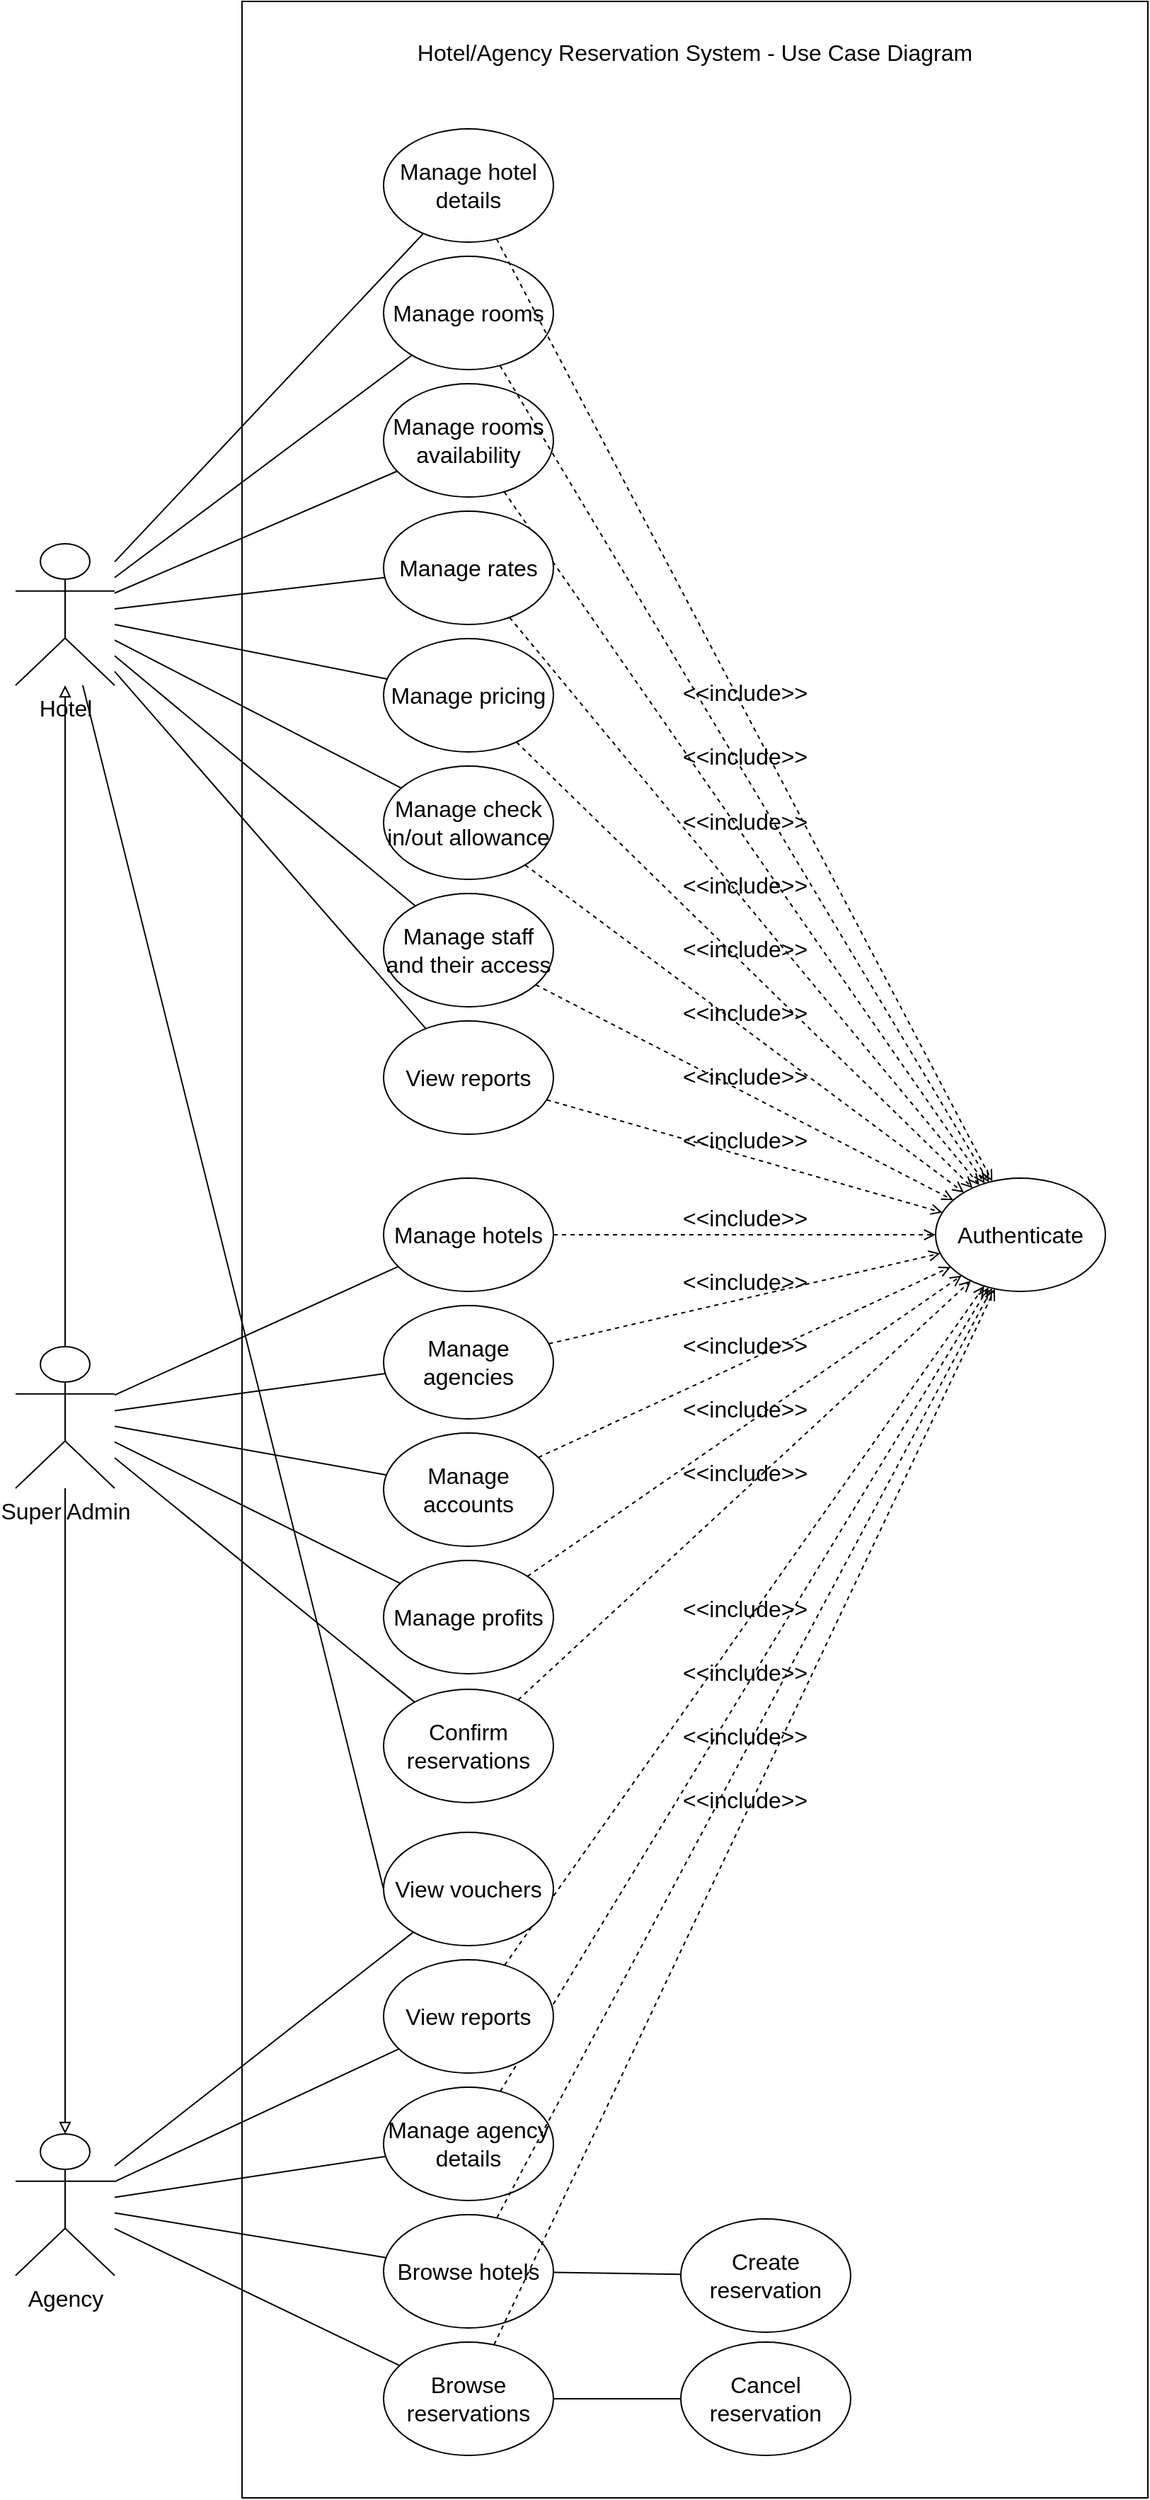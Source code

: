 <mxfile version="26.2.14" pages="4">
  <diagram name="all" id="pJQkfAfpMvx2vDXl0aS4">
    <mxGraphModel dx="3303" dy="878" grid="1" gridSize="10" guides="1" tooltips="1" connect="1" arrows="1" fold="1" page="1" pageScale="1" pageWidth="850" pageHeight="1100" math="0" shadow="0">
      <root>
        <mxCell id="0" />
        <mxCell id="1" parent="0" />
        <mxCell id="0csRwr3EpI1_SjQ0noXX-63" value="" style="rounded=0;whiteSpace=wrap;html=1;fontSize=16;" parent="1" vertex="1">
          <mxGeometry x="-690" y="7" width="640" height="1763" as="geometry" />
        </mxCell>
        <mxCell id="woPbn98t3P-iTWukvZgP-10" value="Manage hotel details" style="ellipse;whiteSpace=wrap;html=1;fontSize=16;" parent="1" vertex="1">
          <mxGeometry x="-590" y="97" width="120" height="80" as="geometry" />
        </mxCell>
        <mxCell id="woPbn98t3P-iTWukvZgP-11" value="&lt;div&gt;Manage rooms&lt;/div&gt;" style="ellipse;whiteSpace=wrap;html=1;fontSize=16;" parent="1" vertex="1">
          <mxGeometry x="-590" y="187" width="120" height="80" as="geometry" />
        </mxCell>
        <mxCell id="woPbn98t3P-iTWukvZgP-12" value="Manage rooms availability" style="ellipse;whiteSpace=wrap;html=1;fontSize=16;" parent="1" vertex="1">
          <mxGeometry x="-590" y="277" width="120" height="80" as="geometry" />
        </mxCell>
        <mxCell id="woPbn98t3P-iTWukvZgP-13" value="Manage pricing" style="ellipse;whiteSpace=wrap;html=1;fontSize=16;" parent="1" vertex="1">
          <mxGeometry x="-590" y="457" width="120" height="80" as="geometry" />
        </mxCell>
        <mxCell id="woPbn98t3P-iTWukvZgP-15" value="Manage check in/out allowance" style="ellipse;whiteSpace=wrap;html=1;fontSize=16;" parent="1" vertex="1">
          <mxGeometry x="-590" y="547" width="120" height="80" as="geometry" />
        </mxCell>
        <mxCell id="woPbn98t3P-iTWukvZgP-17" value="Authenticate" style="ellipse;whiteSpace=wrap;html=1;fontSize=16;" parent="1" vertex="1">
          <mxGeometry x="-200" y="838" width="120" height="80" as="geometry" />
        </mxCell>
        <mxCell id="woPbn98t3P-iTWukvZgP-18" value="&amp;lt;&amp;lt;include&amp;gt;&amp;gt;" style="html=1;verticalAlign=bottom;labelBackgroundColor=none;endArrow=open;endFill=0;dashed=1;rounded=0;fontSize=16;" parent="1" source="woPbn98t3P-iTWukvZgP-10" target="woPbn98t3P-iTWukvZgP-17" edge="1">
          <mxGeometry width="160" relative="1" as="geometry">
            <mxPoint x="-410" y="400" as="sourcePoint" />
            <mxPoint x="-250" y="400" as="targetPoint" />
          </mxGeometry>
        </mxCell>
        <mxCell id="woPbn98t3P-iTWukvZgP-19" value="&amp;lt;&amp;lt;include&amp;gt;&amp;gt;" style="html=1;verticalAlign=bottom;labelBackgroundColor=none;endArrow=open;endFill=0;dashed=1;rounded=0;fontSize=16;" parent="1" source="0csRwr3EpI1_SjQ0noXX-32" target="woPbn98t3P-iTWukvZgP-17" edge="1">
          <mxGeometry width="160" relative="1" as="geometry">
            <mxPoint x="-420" y="480" as="sourcePoint" />
            <mxPoint x="-255" y="480" as="targetPoint" />
          </mxGeometry>
        </mxCell>
        <mxCell id="woPbn98t3P-iTWukvZgP-20" value="&amp;lt;&amp;lt;include&amp;gt;&amp;gt;" style="html=1;verticalAlign=bottom;labelBackgroundColor=none;endArrow=open;endFill=0;dashed=1;rounded=0;fontSize=16;" parent="1" source="woPbn98t3P-iTWukvZgP-12" target="woPbn98t3P-iTWukvZgP-17" edge="1">
          <mxGeometry width="160" relative="1" as="geometry">
            <mxPoint x="-410" y="490" as="sourcePoint" />
            <mxPoint x="-297" y="492" as="targetPoint" />
          </mxGeometry>
        </mxCell>
        <mxCell id="woPbn98t3P-iTWukvZgP-21" value="&amp;lt;&amp;lt;include&amp;gt;&amp;gt;" style="html=1;verticalAlign=bottom;labelBackgroundColor=none;endArrow=open;endFill=0;dashed=1;rounded=0;fontSize=16;" parent="1" source="woPbn98t3P-iTWukvZgP-13" target="woPbn98t3P-iTWukvZgP-17" edge="1">
          <mxGeometry width="160" relative="1" as="geometry">
            <mxPoint x="-410" y="580" as="sourcePoint" />
            <mxPoint x="-315" y="520" as="targetPoint" />
          </mxGeometry>
        </mxCell>
        <mxCell id="woPbn98t3P-iTWukvZgP-22" value="&amp;lt;&amp;lt;include&amp;gt;&amp;gt;" style="html=1;verticalAlign=bottom;labelBackgroundColor=none;endArrow=open;endFill=0;dashed=1;rounded=0;fontSize=16;" parent="1" source="woPbn98t3P-iTWukvZgP-15" target="woPbn98t3P-iTWukvZgP-17" edge="1">
          <mxGeometry width="160" relative="1" as="geometry">
            <mxPoint x="-410" y="670" as="sourcePoint" />
            <mxPoint x="-72" y="1058" as="targetPoint" />
          </mxGeometry>
        </mxCell>
        <mxCell id="DD-lqxEj_kKFfVJaps85-12" value="&lt;div&gt;Manage staff and their access&lt;/div&gt;" style="ellipse;whiteSpace=wrap;html=1;fontSize=16;" parent="1" vertex="1">
          <mxGeometry x="-590" y="637" width="120" height="80" as="geometry" />
        </mxCell>
        <mxCell id="DD-lqxEj_kKFfVJaps85-13" value="&lt;div&gt;View reports&lt;/div&gt;" style="ellipse;whiteSpace=wrap;html=1;fontSize=16;" parent="1" vertex="1">
          <mxGeometry x="-590" y="727" width="120" height="80" as="geometry" />
        </mxCell>
        <mxCell id="DD-lqxEj_kKFfVJaps85-14" value="&amp;lt;&amp;lt;include&amp;gt;&amp;gt;" style="html=1;verticalAlign=bottom;labelBackgroundColor=none;endArrow=open;endFill=0;dashed=1;rounded=0;fontSize=16;" parent="1" source="DD-lqxEj_kKFfVJaps85-12" target="woPbn98t3P-iTWukvZgP-17" edge="1">
          <mxGeometry width="160" relative="1" as="geometry">
            <mxPoint x="-410" y="760" as="sourcePoint" />
            <mxPoint x="-52" y="1058" as="targetPoint" />
          </mxGeometry>
        </mxCell>
        <mxCell id="DD-lqxEj_kKFfVJaps85-15" value="&amp;lt;&amp;lt;include&amp;gt;&amp;gt;" style="html=1;verticalAlign=bottom;labelBackgroundColor=none;endArrow=open;endFill=0;dashed=1;rounded=0;fontSize=16;" parent="1" source="DD-lqxEj_kKFfVJaps85-13" target="woPbn98t3P-iTWukvZgP-17" edge="1">
          <mxGeometry width="160" relative="1" as="geometry">
            <mxPoint x="-410" y="930" as="sourcePoint" />
            <mxPoint x="-80" y="1160" as="targetPoint" />
          </mxGeometry>
        </mxCell>
        <mxCell id="DD-lqxEj_kKFfVJaps85-24" value="&lt;div&gt;Manage agency details&lt;/div&gt;" style="ellipse;whiteSpace=wrap;html=1;fontSize=16;" parent="1" vertex="1">
          <mxGeometry x="-590" y="1480" width="120" height="80" as="geometry" />
        </mxCell>
        <mxCell id="DD-lqxEj_kKFfVJaps85-25" value="Browse hotels" style="ellipse;whiteSpace=wrap;html=1;fontSize=16;" parent="1" vertex="1">
          <mxGeometry x="-590" y="1570" width="120" height="80" as="geometry" />
        </mxCell>
        <mxCell id="DD-lqxEj_kKFfVJaps85-26" value="Browse reservations" style="ellipse;whiteSpace=wrap;html=1;fontSize=16;" parent="1" vertex="1">
          <mxGeometry x="-590" y="1660" width="120" height="80" as="geometry" />
        </mxCell>
        <mxCell id="DD-lqxEj_kKFfVJaps85-32" value="&amp;lt;&amp;lt;include&amp;gt;&amp;gt;" style="html=1;verticalAlign=bottom;labelBackgroundColor=none;endArrow=open;endFill=0;dashed=1;rounded=0;fontSize=16;" parent="1" source="DD-lqxEj_kKFfVJaps85-24" target="woPbn98t3P-iTWukvZgP-17" edge="1">
          <mxGeometry width="160" relative="1" as="geometry">
            <mxPoint x="-410" y="1060" as="sourcePoint" />
            <mxPoint x="-70" y="1030" as="targetPoint" />
          </mxGeometry>
        </mxCell>
        <mxCell id="DD-lqxEj_kKFfVJaps85-33" value="&amp;lt;&amp;lt;include&amp;gt;&amp;gt;" style="html=1;verticalAlign=bottom;labelBackgroundColor=none;endArrow=open;endFill=0;dashed=1;rounded=0;fontSize=16;" parent="1" source="DD-lqxEj_kKFfVJaps85-25" target="woPbn98t3P-iTWukvZgP-17" edge="1">
          <mxGeometry width="160" relative="1" as="geometry">
            <mxPoint x="-410" y="1220" as="sourcePoint" />
            <mxPoint x="-52" y="1058" as="targetPoint" />
          </mxGeometry>
        </mxCell>
        <mxCell id="DD-lqxEj_kKFfVJaps85-34" value="&amp;lt;&amp;lt;include&amp;gt;&amp;gt;" style="html=1;verticalAlign=bottom;labelBackgroundColor=none;endArrow=open;endFill=0;dashed=1;rounded=0;fontSize=16;" parent="1" source="DD-lqxEj_kKFfVJaps85-26" target="woPbn98t3P-iTWukvZgP-17" edge="1">
          <mxGeometry width="160" relative="1" as="geometry">
            <mxPoint x="-410" y="1310" as="sourcePoint" />
            <mxPoint x="-10" y="1070" as="targetPoint" />
          </mxGeometry>
        </mxCell>
        <mxCell id="DD-lqxEj_kKFfVJaps85-57" value="&lt;div&gt;Manage accounts&lt;/div&gt;" style="ellipse;whiteSpace=wrap;html=1;fontSize=16;" parent="1" vertex="1">
          <mxGeometry x="-590" y="1018" width="120" height="80" as="geometry" />
        </mxCell>
        <mxCell id="DD-lqxEj_kKFfVJaps85-58" value="Confirm reservations" style="ellipse;whiteSpace=wrap;html=1;fontSize=16;" parent="1" vertex="1">
          <mxGeometry x="-590" y="1199" width="120" height="80" as="geometry" />
        </mxCell>
        <mxCell id="DD-lqxEj_kKFfVJaps85-59" value="Manage profits" style="ellipse;whiteSpace=wrap;html=1;fontSize=16;" parent="1" vertex="1">
          <mxGeometry x="-590" y="1108" width="120" height="80" as="geometry" />
        </mxCell>
        <mxCell id="DD-lqxEj_kKFfVJaps85-64" value="&amp;lt;&amp;lt;include&amp;gt;&amp;gt;" style="html=1;verticalAlign=bottom;labelBackgroundColor=none;endArrow=open;endFill=0;dashed=1;rounded=0;fontSize=16;" parent="1" source="DD-lqxEj_kKFfVJaps85-57" target="woPbn98t3P-iTWukvZgP-17" edge="1">
          <mxGeometry width="160" relative="1" as="geometry">
            <mxPoint x="-410" y="1490" as="sourcePoint" />
            <mxPoint x="-10" y="1070" as="targetPoint" />
          </mxGeometry>
        </mxCell>
        <mxCell id="DD-lqxEj_kKFfVJaps85-65" value="&amp;lt;&amp;lt;include&amp;gt;&amp;gt;" style="html=1;verticalAlign=bottom;labelBackgroundColor=none;endArrow=open;endFill=0;dashed=1;rounded=0;fontSize=16;" parent="1" source="DD-lqxEj_kKFfVJaps85-58" target="woPbn98t3P-iTWukvZgP-17" edge="1">
          <mxGeometry width="160" relative="1" as="geometry">
            <mxPoint x="-410" y="1661" as="sourcePoint" />
            <mxPoint x="-52" y="1058" as="targetPoint" />
          </mxGeometry>
        </mxCell>
        <mxCell id="DD-lqxEj_kKFfVJaps85-66" value="&amp;lt;&amp;lt;include&amp;gt;&amp;gt;" style="html=1;verticalAlign=bottom;labelBackgroundColor=none;endArrow=open;endFill=0;dashed=1;rounded=0;fontSize=16;" parent="1" source="DD-lqxEj_kKFfVJaps85-59" target="woPbn98t3P-iTWukvZgP-17" edge="1">
          <mxGeometry width="160" relative="1" as="geometry">
            <mxPoint x="-410" y="1751" as="sourcePoint" />
            <mxPoint x="-10" y="1070" as="targetPoint" />
          </mxGeometry>
        </mxCell>
        <mxCell id="0csRwr3EpI1_SjQ0noXX-1" value="&lt;div&gt;Hotel&lt;/div&gt;" style="shape=umlActor;verticalLabelPosition=bottom;verticalAlign=top;html=1;outlineConnect=0;fontSize=16;" parent="1" vertex="1">
          <mxGeometry x="-850" y="390" width="70" height="100" as="geometry" />
        </mxCell>
        <mxCell id="0csRwr3EpI1_SjQ0noXX-8" value="" style="endArrow=none;html=1;rounded=0;fontSize=16;" parent="1" source="0csRwr3EpI1_SjQ0noXX-1" target="woPbn98t3P-iTWukvZgP-10" edge="1">
          <mxGeometry width="50" height="50" relative="1" as="geometry">
            <mxPoint x="-750" y="530" as="sourcePoint" />
            <mxPoint x="-700" y="480" as="targetPoint" />
          </mxGeometry>
        </mxCell>
        <mxCell id="0csRwr3EpI1_SjQ0noXX-9" value="" style="endArrow=none;html=1;rounded=0;fontSize=16;" parent="1" source="0csRwr3EpI1_SjQ0noXX-1" target="woPbn98t3P-iTWukvZgP-11" edge="1">
          <mxGeometry width="50" height="50" relative="1" as="geometry">
            <mxPoint x="-770" y="493" as="sourcePoint" />
            <mxPoint x="-530" y="240" as="targetPoint" />
          </mxGeometry>
        </mxCell>
        <mxCell id="0csRwr3EpI1_SjQ0noXX-10" value="" style="endArrow=none;html=1;rounded=0;fontSize=16;" parent="1" source="0csRwr3EpI1_SjQ0noXX-1" target="woPbn98t3P-iTWukvZgP-12" edge="1">
          <mxGeometry width="50" height="50" relative="1" as="geometry">
            <mxPoint x="-770" y="493" as="sourcePoint" />
            <mxPoint x="-530" y="330" as="targetPoint" />
          </mxGeometry>
        </mxCell>
        <mxCell id="0csRwr3EpI1_SjQ0noXX-11" value="" style="endArrow=none;html=1;rounded=0;fontSize=16;" parent="1" source="0csRwr3EpI1_SjQ0noXX-1" target="woPbn98t3P-iTWukvZgP-13" edge="1">
          <mxGeometry width="50" height="50" relative="1" as="geometry">
            <mxPoint x="-770" y="493" as="sourcePoint" />
            <mxPoint x="-530" y="420" as="targetPoint" />
          </mxGeometry>
        </mxCell>
        <mxCell id="0csRwr3EpI1_SjQ0noXX-12" value="" style="endArrow=none;html=1;rounded=0;fontSize=16;" parent="1" source="0csRwr3EpI1_SjQ0noXX-1" target="woPbn98t3P-iTWukvZgP-15" edge="1">
          <mxGeometry width="50" height="50" relative="1" as="geometry">
            <mxPoint x="-770" y="493" as="sourcePoint" />
            <mxPoint x="-530" y="510" as="targetPoint" />
          </mxGeometry>
        </mxCell>
        <mxCell id="0csRwr3EpI1_SjQ0noXX-14" value="" style="endArrow=none;html=1;rounded=0;fontSize=16;" parent="1" source="0csRwr3EpI1_SjQ0noXX-1" target="DD-lqxEj_kKFfVJaps85-12" edge="1">
          <mxGeometry width="50" height="50" relative="1" as="geometry">
            <mxPoint x="-770" y="493" as="sourcePoint" />
            <mxPoint x="-530" y="600" as="targetPoint" />
          </mxGeometry>
        </mxCell>
        <mxCell id="0csRwr3EpI1_SjQ0noXX-15" value="" style="endArrow=none;html=1;rounded=0;fontSize=16;" parent="1" source="0csRwr3EpI1_SjQ0noXX-1" target="DD-lqxEj_kKFfVJaps85-13" edge="1">
          <mxGeometry width="50" height="50" relative="1" as="geometry">
            <mxPoint x="-770" y="493" as="sourcePoint" />
            <mxPoint x="-530" y="690" as="targetPoint" />
          </mxGeometry>
        </mxCell>
        <mxCell id="0csRwr3EpI1_SjQ0noXX-61" style="edgeStyle=orthogonalEdgeStyle;rounded=0;orthogonalLoop=1;jettySize=auto;html=1;endArrow=block;endFill=0;fontSize=16;" parent="1" source="0csRwr3EpI1_SjQ0noXX-16" target="0csRwr3EpI1_SjQ0noXX-1" edge="1">
          <mxGeometry relative="1" as="geometry" />
        </mxCell>
        <mxCell id="0csRwr3EpI1_SjQ0noXX-62" style="edgeStyle=orthogonalEdgeStyle;rounded=0;orthogonalLoop=1;jettySize=auto;html=1;endArrow=block;endFill=0;fontSize=16;" parent="1" source="0csRwr3EpI1_SjQ0noXX-16" target="0csRwr3EpI1_SjQ0noXX-20" edge="1">
          <mxGeometry relative="1" as="geometry" />
        </mxCell>
        <mxCell id="0csRwr3EpI1_SjQ0noXX-16" value="&lt;div&gt;Super Admin&lt;/div&gt;" style="shape=umlActor;verticalLabelPosition=bottom;verticalAlign=top;html=1;outlineConnect=0;fontSize=16;" parent="1" vertex="1">
          <mxGeometry x="-850" y="957" width="70" height="100" as="geometry" />
        </mxCell>
        <mxCell id="0csRwr3EpI1_SjQ0noXX-17" value="" style="endArrow=none;html=1;rounded=0;fontSize=16;" parent="1" source="0csRwr3EpI1_SjQ0noXX-16" target="DD-lqxEj_kKFfVJaps85-57" edge="1">
          <mxGeometry width="50" height="50" relative="1" as="geometry">
            <mxPoint x="-770" y="530" as="sourcePoint" />
            <mxPoint x="-530" y="817" as="targetPoint" />
          </mxGeometry>
        </mxCell>
        <mxCell id="0csRwr3EpI1_SjQ0noXX-18" value="" style="endArrow=none;html=1;rounded=0;fontSize=16;" parent="1" source="0csRwr3EpI1_SjQ0noXX-16" target="DD-lqxEj_kKFfVJaps85-58" edge="1">
          <mxGeometry width="50" height="50" relative="1" as="geometry">
            <mxPoint x="-770" y="1020" as="sourcePoint" />
            <mxPoint x="-530" y="978" as="targetPoint" />
          </mxGeometry>
        </mxCell>
        <mxCell id="0csRwr3EpI1_SjQ0noXX-19" value="" style="endArrow=none;html=1;rounded=0;fontSize=16;" parent="1" source="0csRwr3EpI1_SjQ0noXX-16" target="DD-lqxEj_kKFfVJaps85-59" edge="1">
          <mxGeometry width="50" height="50" relative="1" as="geometry">
            <mxPoint x="-770" y="1020" as="sourcePoint" />
            <mxPoint x="-530" y="1068" as="targetPoint" />
          </mxGeometry>
        </mxCell>
        <mxCell id="0csRwr3EpI1_SjQ0noXX-20" value="Agency" style="shape=umlActor;verticalLabelPosition=bottom;verticalAlign=top;html=1;outlineConnect=0;fontSize=16;" parent="1" vertex="1">
          <mxGeometry x="-850" y="1513" width="70" height="100" as="geometry" />
        </mxCell>
        <mxCell id="0csRwr3EpI1_SjQ0noXX-23" value="" style="endArrow=none;html=1;rounded=0;fontSize=16;" parent="1" source="0csRwr3EpI1_SjQ0noXX-20" target="DD-lqxEj_kKFfVJaps85-24" edge="1">
          <mxGeometry width="50" height="50" relative="1" as="geometry">
            <mxPoint x="-770" y="1266" as="sourcePoint" />
            <mxPoint x="-530" y="1404" as="targetPoint" />
          </mxGeometry>
        </mxCell>
        <mxCell id="0csRwr3EpI1_SjQ0noXX-24" value="" style="endArrow=none;html=1;rounded=0;fontSize=16;" parent="1" source="0csRwr3EpI1_SjQ0noXX-20" target="DD-lqxEj_kKFfVJaps85-25" edge="1">
          <mxGeometry width="50" height="50" relative="1" as="geometry">
            <mxPoint x="-770" y="1626" as="sourcePoint" />
            <mxPoint x="-530" y="1533" as="targetPoint" />
          </mxGeometry>
        </mxCell>
        <mxCell id="0csRwr3EpI1_SjQ0noXX-25" value="" style="endArrow=none;html=1;rounded=0;fontSize=16;" parent="1" source="0csRwr3EpI1_SjQ0noXX-20" target="DD-lqxEj_kKFfVJaps85-26" edge="1">
          <mxGeometry width="50" height="50" relative="1" as="geometry">
            <mxPoint x="-760" y="1636" as="sourcePoint" />
            <mxPoint x="-530" y="1626" as="targetPoint" />
          </mxGeometry>
        </mxCell>
        <mxCell id="0csRwr3EpI1_SjQ0noXX-28" value="Cancel reservation" style="ellipse;whiteSpace=wrap;html=1;fontSize=16;" parent="1" vertex="1">
          <mxGeometry x="-380" y="1660" width="120" height="80" as="geometry" />
        </mxCell>
        <mxCell id="0csRwr3EpI1_SjQ0noXX-31" value="" style="endArrow=none;html=1;rounded=0;fontSize=16;" parent="1" source="DD-lqxEj_kKFfVJaps85-26" target="0csRwr3EpI1_SjQ0noXX-28" edge="1">
          <mxGeometry width="50" height="50" relative="1" as="geometry">
            <mxPoint x="-540" y="1783" as="sourcePoint" />
            <mxPoint x="-470" y="1753" as="targetPoint" />
          </mxGeometry>
        </mxCell>
        <mxCell id="0csRwr3EpI1_SjQ0noXX-32" value="Manage  rates" style="ellipse;whiteSpace=wrap;html=1;fontSize=16;" parent="1" vertex="1">
          <mxGeometry x="-590" y="367" width="120" height="80" as="geometry" />
        </mxCell>
        <mxCell id="0csRwr3EpI1_SjQ0noXX-33" value="" style="endArrow=none;html=1;rounded=0;fontSize=16;" parent="1" source="0csRwr3EpI1_SjQ0noXX-1" target="0csRwr3EpI1_SjQ0noXX-32" edge="1">
          <mxGeometry width="50" height="50" relative="1" as="geometry">
            <mxPoint x="-320" y="450" as="sourcePoint" />
            <mxPoint x="-270" y="400" as="targetPoint" />
          </mxGeometry>
        </mxCell>
        <mxCell id="0csRwr3EpI1_SjQ0noXX-35" value="Create reservation" style="ellipse;whiteSpace=wrap;html=1;fontSize=16;" parent="1" vertex="1">
          <mxGeometry x="-380" y="1573" width="120" height="80" as="geometry" />
        </mxCell>
        <mxCell id="0csRwr3EpI1_SjQ0noXX-36" value="" style="endArrow=none;html=1;rounded=0;fontSize=16;" parent="1" source="DD-lqxEj_kKFfVJaps85-25" target="0csRwr3EpI1_SjQ0noXX-35" edge="1">
          <mxGeometry width="50" height="50" relative="1" as="geometry">
            <mxPoint x="-770" y="1626" as="sourcePoint" />
            <mxPoint x="-530" y="1624" as="targetPoint" />
          </mxGeometry>
        </mxCell>
        <mxCell id="0csRwr3EpI1_SjQ0noXX-45" value="View reports" style="ellipse;whiteSpace=wrap;html=1;fontSize=16;" parent="1" vertex="1">
          <mxGeometry x="-590" y="1390" width="120" height="80" as="geometry" />
        </mxCell>
        <mxCell id="0csRwr3EpI1_SjQ0noXX-47" value="" style="endArrow=none;html=1;rounded=0;fontSize=16;" parent="1" source="0csRwr3EpI1_SjQ0noXX-20" target="0csRwr3EpI1_SjQ0noXX-45" edge="1">
          <mxGeometry width="50" height="50" relative="1" as="geometry">
            <mxPoint x="-770" y="1206" as="sourcePoint" />
            <mxPoint x="-513" y="1375" as="targetPoint" />
          </mxGeometry>
        </mxCell>
        <mxCell id="0csRwr3EpI1_SjQ0noXX-52" value="&lt;div&gt;Manage hotels&lt;/div&gt;" style="ellipse;whiteSpace=wrap;html=1;fontSize=16;" parent="1" vertex="1">
          <mxGeometry x="-590" y="838" width="120" height="80" as="geometry" />
        </mxCell>
        <mxCell id="0csRwr3EpI1_SjQ0noXX-53" value="&lt;div&gt;Manage agencies&lt;/div&gt;" style="ellipse;whiteSpace=wrap;html=1;fontSize=16;" parent="1" vertex="1">
          <mxGeometry x="-590" y="928" width="120" height="80" as="geometry" />
        </mxCell>
        <mxCell id="0csRwr3EpI1_SjQ0noXX-54" value="" style="endArrow=none;html=1;rounded=0;fontSize=16;" parent="1" source="0csRwr3EpI1_SjQ0noXX-16" target="0csRwr3EpI1_SjQ0noXX-53" edge="1">
          <mxGeometry width="50" height="50" relative="1" as="geometry">
            <mxPoint x="-770" y="1023" as="sourcePoint" />
            <mxPoint x="-528" y="1062" as="targetPoint" />
          </mxGeometry>
        </mxCell>
        <mxCell id="0csRwr3EpI1_SjQ0noXX-55" value="" style="endArrow=none;html=1;rounded=0;fontSize=16;" parent="1" source="0csRwr3EpI1_SjQ0noXX-16" target="0csRwr3EpI1_SjQ0noXX-52" edge="1">
          <mxGeometry width="50" height="50" relative="1" as="geometry">
            <mxPoint x="-770" y="1013" as="sourcePoint" />
            <mxPoint x="-529" y="987" as="targetPoint" />
          </mxGeometry>
        </mxCell>
        <mxCell id="0csRwr3EpI1_SjQ0noXX-56" value="&amp;lt;&amp;lt;include&amp;gt;&amp;gt;" style="html=1;verticalAlign=bottom;labelBackgroundColor=none;endArrow=open;endFill=0;dashed=1;rounded=0;fontSize=16;" parent="1" source="0csRwr3EpI1_SjQ0noXX-53" target="woPbn98t3P-iTWukvZgP-17" edge="1">
          <mxGeometry width="160" relative="1" as="geometry">
            <mxPoint x="-410" y="1090" as="sourcePoint" />
            <mxPoint x="90" y="1054" as="targetPoint" />
          </mxGeometry>
        </mxCell>
        <mxCell id="0csRwr3EpI1_SjQ0noXX-57" value="&amp;lt;&amp;lt;include&amp;gt;&amp;gt;" style="html=1;verticalAlign=bottom;labelBackgroundColor=none;endArrow=open;endFill=0;dashed=1;rounded=0;fontSize=16;" parent="1" source="0csRwr3EpI1_SjQ0noXX-52" target="woPbn98t3P-iTWukvZgP-17" edge="1">
          <mxGeometry width="160" relative="1" as="geometry">
            <mxPoint x="-410" y="1008" as="sourcePoint" />
            <mxPoint x="90" y="1046" as="targetPoint" />
          </mxGeometry>
        </mxCell>
        <mxCell id="0csRwr3EpI1_SjQ0noXX-59" value="&amp;lt;&amp;lt;include&amp;gt;&amp;gt;" style="html=1;verticalAlign=bottom;labelBackgroundColor=none;endArrow=open;endFill=0;dashed=1;rounded=0;fontSize=16;" parent="1" source="woPbn98t3P-iTWukvZgP-11" target="woPbn98t3P-iTWukvZgP-17" edge="1">
          <mxGeometry width="160" relative="1" as="geometry">
            <mxPoint x="-445" y="186" as="sourcePoint" />
            <mxPoint x="125" y="1014" as="targetPoint" />
          </mxGeometry>
        </mxCell>
        <mxCell id="0csRwr3EpI1_SjQ0noXX-60" value="&amp;lt;&amp;lt;include&amp;gt;&amp;gt;" style="html=1;verticalAlign=bottom;labelBackgroundColor=none;endArrow=open;endFill=0;dashed=1;rounded=0;fontSize=16;" parent="1" source="0csRwr3EpI1_SjQ0noXX-45" target="woPbn98t3P-iTWukvZgP-17" edge="1">
          <mxGeometry width="160" relative="1" as="geometry">
            <mxPoint x="-433" y="1548" as="sourcePoint" />
            <mxPoint x="113" y="1082" as="targetPoint" />
          </mxGeometry>
        </mxCell>
        <mxCell id="0csRwr3EpI1_SjQ0noXX-65" value="View vouchers" style="ellipse;whiteSpace=wrap;html=1;fontSize=16;" parent="1" vertex="1">
          <mxGeometry x="-590" y="1300" width="120" height="80" as="geometry" />
        </mxCell>
        <mxCell id="0csRwr3EpI1_SjQ0noXX-66" value="" style="endArrow=none;html=1;rounded=0;fontSize=16;" parent="1" source="0csRwr3EpI1_SjQ0noXX-20" target="0csRwr3EpI1_SjQ0noXX-65" edge="1">
          <mxGeometry width="50" height="50" relative="1" as="geometry">
            <mxPoint x="-770" y="1557" as="sourcePoint" />
            <mxPoint x="-569" y="1463" as="targetPoint" />
          </mxGeometry>
        </mxCell>
        <mxCell id="0csRwr3EpI1_SjQ0noXX-67" value="" style="endArrow=none;html=1;rounded=0;entryX=0;entryY=0.5;entryDx=0;entryDy=0;fontSize=16;" parent="1" source="0csRwr3EpI1_SjQ0noXX-1" target="0csRwr3EpI1_SjQ0noXX-65" edge="1">
          <mxGeometry width="50" height="50" relative="1" as="geometry">
            <mxPoint x="-770" y="1546" as="sourcePoint" />
            <mxPoint x="-559" y="1380" as="targetPoint" />
          </mxGeometry>
        </mxCell>
        <mxCell id="0csRwr3EpI1_SjQ0noXX-68" value="&lt;font&gt;Hotel/Agency Reservation System - Use Case Diagram&lt;/font&gt;" style="text;html=1;align=center;verticalAlign=middle;whiteSpace=wrap;rounded=0;fontSize=16;" parent="1" vertex="1">
          <mxGeometry x="-690" y="28" width="640" height="30" as="geometry" />
        </mxCell>
      </root>
    </mxGraphModel>
  </diagram>
  <diagram name="hotel" id="-WQL-bMFWstSTtmjtbRE">
    <mxGraphModel dx="2745" dy="1038" grid="1" gridSize="10" guides="1" tooltips="1" connect="1" arrows="1" fold="1" page="1" pageScale="1" pageWidth="850" pageHeight="1100" math="0" shadow="0">
      <root>
        <mxCell id="VG-mklGDvVkxwajWFCEb-0" />
        <mxCell id="VG-mklGDvVkxwajWFCEb-1" parent="VG-mklGDvVkxwajWFCEb-0" />
        <mxCell id="VG-mklGDvVkxwajWFCEb-2" value="" style="rounded=0;whiteSpace=wrap;html=1;fontSize=16;" parent="VG-mklGDvVkxwajWFCEb-1" vertex="1">
          <mxGeometry x="-690" width="640" height="1090" as="geometry" />
        </mxCell>
        <mxCell id="VG-mklGDvVkxwajWFCEb-3" value="Manage hotel details" style="ellipse;whiteSpace=wrap;html=1;fontSize=16;" parent="VG-mklGDvVkxwajWFCEb-1" vertex="1">
          <mxGeometry x="-590" y="180" width="120" height="80" as="geometry" />
        </mxCell>
        <mxCell id="VG-mklGDvVkxwajWFCEb-4" value="&lt;div&gt;Manage rooms&lt;/div&gt;" style="ellipse;whiteSpace=wrap;html=1;fontSize=16;" parent="VG-mklGDvVkxwajWFCEb-1" vertex="1">
          <mxGeometry x="-590" y="270" width="120" height="80" as="geometry" />
        </mxCell>
        <mxCell id="VG-mklGDvVkxwajWFCEb-5" value="Manage rooms availability" style="ellipse;whiteSpace=wrap;html=1;fontSize=16;" parent="VG-mklGDvVkxwajWFCEb-1" vertex="1">
          <mxGeometry x="-590" y="360" width="120" height="80" as="geometry" />
        </mxCell>
        <mxCell id="VG-mklGDvVkxwajWFCEb-6" value="Manage pricing" style="ellipse;whiteSpace=wrap;html=1;fontSize=16;" parent="VG-mklGDvVkxwajWFCEb-1" vertex="1">
          <mxGeometry x="-590" y="540" width="120" height="80" as="geometry" />
        </mxCell>
        <mxCell id="VG-mklGDvVkxwajWFCEb-7" value="Manage check in/out" style="ellipse;whiteSpace=wrap;html=1;fontSize=16;" parent="VG-mklGDvVkxwajWFCEb-1" vertex="1">
          <mxGeometry x="-590" y="630" width="120" height="80" as="geometry" />
        </mxCell>
        <mxCell id="VG-mklGDvVkxwajWFCEb-14" value="&lt;div&gt;Manage staff&lt;/div&gt;" style="ellipse;whiteSpace=wrap;html=1;fontSize=16;" parent="VG-mklGDvVkxwajWFCEb-1" vertex="1">
          <mxGeometry x="-590" y="720" width="120" height="80" as="geometry" />
        </mxCell>
        <mxCell id="VG-mklGDvVkxwajWFCEb-15" value="&lt;div&gt;View reports&lt;/div&gt;" style="ellipse;whiteSpace=wrap;html=1;fontSize=16;" parent="VG-mklGDvVkxwajWFCEb-1" vertex="1">
          <mxGeometry x="-590" y="900" width="120" height="80" as="geometry" />
        </mxCell>
        <mxCell id="VG-mklGDvVkxwajWFCEb-30" value="&lt;div&gt;Hotel User&lt;/div&gt;" style="shape=umlActor;verticalLabelPosition=bottom;verticalAlign=top;html=1;outlineConnect=0;fontSize=16;" parent="VG-mklGDvVkxwajWFCEb-1" vertex="1">
          <mxGeometry x="-840" y="530" width="70" height="100" as="geometry" />
        </mxCell>
        <mxCell id="VG-mklGDvVkxwajWFCEb-31" value="" style="endArrow=none;html=1;rounded=0;fontSize=16;" parent="VG-mklGDvVkxwajWFCEb-1" source="VG-mklGDvVkxwajWFCEb-30" target="VG-mklGDvVkxwajWFCEb-3" edge="1">
          <mxGeometry width="50" height="50" relative="1" as="geometry">
            <mxPoint x="-750" y="563" as="sourcePoint" />
            <mxPoint x="-700" y="513" as="targetPoint" />
          </mxGeometry>
        </mxCell>
        <mxCell id="VG-mklGDvVkxwajWFCEb-32" value="" style="endArrow=none;html=1;rounded=0;fontSize=16;" parent="VG-mklGDvVkxwajWFCEb-1" source="VG-mklGDvVkxwajWFCEb-30" target="VG-mklGDvVkxwajWFCEb-4" edge="1">
          <mxGeometry width="50" height="50" relative="1" as="geometry">
            <mxPoint x="-770" y="526" as="sourcePoint" />
            <mxPoint x="-530" y="273" as="targetPoint" />
          </mxGeometry>
        </mxCell>
        <mxCell id="VG-mklGDvVkxwajWFCEb-33" value="" style="endArrow=none;html=1;rounded=0;fontSize=16;" parent="VG-mklGDvVkxwajWFCEb-1" source="VG-mklGDvVkxwajWFCEb-30" target="VG-mklGDvVkxwajWFCEb-5" edge="1">
          <mxGeometry width="50" height="50" relative="1" as="geometry">
            <mxPoint x="-770" y="526" as="sourcePoint" />
            <mxPoint x="-530" y="363" as="targetPoint" />
          </mxGeometry>
        </mxCell>
        <mxCell id="VG-mklGDvVkxwajWFCEb-34" value="" style="endArrow=none;html=1;rounded=0;fontSize=16;" parent="VG-mklGDvVkxwajWFCEb-1" source="VG-mklGDvVkxwajWFCEb-30" target="VG-mklGDvVkxwajWFCEb-6" edge="1">
          <mxGeometry width="50" height="50" relative="1" as="geometry">
            <mxPoint x="-770" y="526" as="sourcePoint" />
            <mxPoint x="-530" y="453" as="targetPoint" />
          </mxGeometry>
        </mxCell>
        <mxCell id="VG-mklGDvVkxwajWFCEb-35" value="" style="endArrow=none;html=1;rounded=0;fontSize=16;" parent="VG-mklGDvVkxwajWFCEb-1" source="VG-mklGDvVkxwajWFCEb-30" target="VG-mklGDvVkxwajWFCEb-7" edge="1">
          <mxGeometry width="50" height="50" relative="1" as="geometry">
            <mxPoint x="-770" y="526" as="sourcePoint" />
            <mxPoint x="-530" y="543" as="targetPoint" />
          </mxGeometry>
        </mxCell>
        <mxCell id="VG-mklGDvVkxwajWFCEb-36" value="" style="endArrow=none;html=1;rounded=0;fontSize=16;" parent="VG-mklGDvVkxwajWFCEb-1" source="VG-mklGDvVkxwajWFCEb-30" target="VG-mklGDvVkxwajWFCEb-14" edge="1">
          <mxGeometry width="50" height="50" relative="1" as="geometry">
            <mxPoint x="-770" y="526" as="sourcePoint" />
            <mxPoint x="-530" y="633" as="targetPoint" />
          </mxGeometry>
        </mxCell>
        <mxCell id="VG-mklGDvVkxwajWFCEb-37" value="" style="endArrow=none;html=1;rounded=0;fontSize=16;" parent="VG-mklGDvVkxwajWFCEb-1" source="VG-mklGDvVkxwajWFCEb-30" target="VG-mklGDvVkxwajWFCEb-15" edge="1">
          <mxGeometry width="50" height="50" relative="1" as="geometry">
            <mxPoint x="-770" y="526" as="sourcePoint" />
            <mxPoint x="-530" y="723" as="targetPoint" />
          </mxGeometry>
        </mxCell>
        <mxCell id="VG-mklGDvVkxwajWFCEb-50" value="Manage  rate plans" style="ellipse;whiteSpace=wrap;html=1;fontSize=16;" parent="VG-mklGDvVkxwajWFCEb-1" vertex="1">
          <mxGeometry x="-590" y="450" width="120" height="80" as="geometry" />
        </mxCell>
        <mxCell id="VG-mklGDvVkxwajWFCEb-51" value="" style="endArrow=none;html=1;rounded=0;fontSize=16;" parent="VG-mklGDvVkxwajWFCEb-1" source="VG-mklGDvVkxwajWFCEb-30" target="VG-mklGDvVkxwajWFCEb-50" edge="1">
          <mxGeometry width="50" height="50" relative="1" as="geometry">
            <mxPoint x="-320" y="483" as="sourcePoint" />
            <mxPoint x="-270" y="433" as="targetPoint" />
          </mxGeometry>
        </mxCell>
        <mxCell id="VG-mklGDvVkxwajWFCEb-64" value="View vouchers" style="ellipse;whiteSpace=wrap;html=1;fontSize=16;" parent="VG-mklGDvVkxwajWFCEb-1" vertex="1">
          <mxGeometry x="-590" y="990" width="120" height="80" as="geometry" />
        </mxCell>
        <mxCell id="VG-mklGDvVkxwajWFCEb-66" value="" style="endArrow=none;html=1;rounded=0;fontSize=16;" parent="VG-mklGDvVkxwajWFCEb-1" source="VG-mklGDvVkxwajWFCEb-30" target="VG-mklGDvVkxwajWFCEb-64" edge="1">
          <mxGeometry width="50" height="50" relative="1" as="geometry">
            <mxPoint x="-770" y="1579" as="sourcePoint" />
            <mxPoint x="-559" y="1413" as="targetPoint" />
          </mxGeometry>
        </mxCell>
        <mxCell id="VG-mklGDvVkxwajWFCEb-67" value="&lt;div&gt;&lt;font&gt;Hotel/Agency Reservation System - Use Case Diagram&lt;/font&gt;&lt;/div&gt;&lt;div&gt;&lt;font&gt;- Hotel User Role -&lt;/font&gt;&lt;/div&gt;" style="text;html=1;align=center;verticalAlign=middle;whiteSpace=wrap;rounded=0;fontSize=16;" parent="VG-mklGDvVkxwajWFCEb-1" vertex="1">
          <mxGeometry x="-690" y="10" width="640" height="63" as="geometry" />
        </mxCell>
        <mxCell id="bJagFCq3qHGXAlYhC5PO-0" value="Authenticate" style="ellipse;whiteSpace=wrap;html=1;fontSize=16;" parent="VG-mklGDvVkxwajWFCEb-1" vertex="1">
          <mxGeometry x="-200" y="540" width="120" height="80" as="geometry" />
        </mxCell>
        <mxCell id="FQLbFawUskp4Mcj8x5PN-0" value="&amp;lt;&amp;lt;include&amp;gt;&amp;gt;" style="html=1;verticalAlign=bottom;labelBackgroundColor=none;endArrow=open;endFill=0;dashed=1;rounded=0;fontSize=16;" parent="VG-mklGDvVkxwajWFCEb-1" source="VG-mklGDvVkxwajWFCEb-3" target="bJagFCq3qHGXAlYhC5PO-0" edge="1">
          <mxGeometry width="160" relative="1" as="geometry">
            <mxPoint x="-470" y="911" as="sourcePoint" />
            <mxPoint x="-200" y="911" as="targetPoint" />
          </mxGeometry>
        </mxCell>
        <mxCell id="FQLbFawUskp4Mcj8x5PN-1" value="&amp;lt;&amp;lt;include&amp;gt;&amp;gt;" style="html=1;verticalAlign=bottom;labelBackgroundColor=none;endArrow=open;endFill=0;dashed=1;rounded=0;fontSize=16;" parent="VG-mklGDvVkxwajWFCEb-1" source="VG-mklGDvVkxwajWFCEb-4" target="bJagFCq3qHGXAlYhC5PO-0" edge="1">
          <mxGeometry width="160" relative="1" as="geometry">
            <mxPoint x="-485" y="212" as="sourcePoint" />
            <mxPoint x="-225" y="451" as="targetPoint" />
          </mxGeometry>
        </mxCell>
        <mxCell id="FQLbFawUskp4Mcj8x5PN-2" value="&amp;lt;&amp;lt;include&amp;gt;&amp;gt;" style="html=1;verticalAlign=bottom;labelBackgroundColor=none;endArrow=open;endFill=0;dashed=1;rounded=0;fontSize=16;" parent="VG-mklGDvVkxwajWFCEb-1" source="VG-mklGDvVkxwajWFCEb-5" target="bJagFCq3qHGXAlYhC5PO-0" edge="1">
          <mxGeometry width="160" relative="1" as="geometry">
            <mxPoint x="-477" y="298" as="sourcePoint" />
            <mxPoint x="-233" y="455" as="targetPoint" />
          </mxGeometry>
        </mxCell>
        <mxCell id="FQLbFawUskp4Mcj8x5PN-3" value="&amp;lt;&amp;lt;include&amp;gt;&amp;gt;" style="html=1;verticalAlign=bottom;labelBackgroundColor=none;endArrow=open;endFill=0;dashed=1;rounded=0;fontSize=16;" parent="VG-mklGDvVkxwajWFCEb-1" source="VG-mklGDvVkxwajWFCEb-50" target="bJagFCq3qHGXAlYhC5PO-0" edge="1">
          <mxGeometry width="160" relative="1" as="geometry">
            <mxPoint x="-468" y="379" as="sourcePoint" />
            <mxPoint x="-242" y="463" as="targetPoint" />
          </mxGeometry>
        </mxCell>
        <mxCell id="FQLbFawUskp4Mcj8x5PN-4" value="&amp;lt;&amp;lt;include&amp;gt;&amp;gt;" style="html=1;verticalAlign=bottom;labelBackgroundColor=none;endArrow=open;endFill=0;dashed=1;rounded=0;fontSize=16;" parent="VG-mklGDvVkxwajWFCEb-1" source="VG-mklGDvVkxwajWFCEb-6" target="bJagFCq3qHGXAlYhC5PO-0" edge="1">
          <mxGeometry width="160" relative="1" as="geometry">
            <mxPoint x="-461" y="456" as="sourcePoint" />
            <mxPoint x="-249" y="477" as="targetPoint" />
          </mxGeometry>
        </mxCell>
        <mxCell id="FQLbFawUskp4Mcj8x5PN-5" value="&amp;lt;&amp;lt;include&amp;gt;&amp;gt;" style="html=1;verticalAlign=bottom;labelBackgroundColor=none;endArrow=open;endFill=0;dashed=1;rounded=0;fontSize=16;" parent="VG-mklGDvVkxwajWFCEb-1" source="VG-mklGDvVkxwajWFCEb-7" target="bJagFCq3qHGXAlYhC5PO-0" edge="1">
          <mxGeometry width="160" relative="1" as="geometry">
            <mxPoint x="-462" y="530" as="sourcePoint" />
            <mxPoint x="-248" y="493" as="targetPoint" />
          </mxGeometry>
        </mxCell>
        <mxCell id="FQLbFawUskp4Mcj8x5PN-6" value="&amp;lt;&amp;lt;include&amp;gt;&amp;gt;" style="html=1;verticalAlign=bottom;labelBackgroundColor=none;endArrow=open;endFill=0;dashed=1;rounded=0;fontSize=16;" parent="VG-mklGDvVkxwajWFCEb-1" source="VG-mklGDvVkxwajWFCEb-14" target="bJagFCq3qHGXAlYhC5PO-0" edge="1">
          <mxGeometry width="160" relative="1" as="geometry">
            <mxPoint x="-470" y="608" as="sourcePoint" />
            <mxPoint x="-240" y="505" as="targetPoint" />
          </mxGeometry>
        </mxCell>
        <mxCell id="FQLbFawUskp4Mcj8x5PN-7" value="&amp;lt;&amp;lt;include&amp;gt;&amp;gt;" style="html=1;verticalAlign=bottom;labelBackgroundColor=none;endArrow=open;endFill=0;dashed=1;rounded=0;fontSize=16;" parent="VG-mklGDvVkxwajWFCEb-1" source="VG-mklGDvVkxwajWFCEb-15" target="bJagFCq3qHGXAlYhC5PO-0" edge="1">
          <mxGeometry width="160" relative="1" as="geometry">
            <mxPoint x="-479" y="691" as="sourcePoint" />
            <mxPoint x="-231" y="512" as="targetPoint" />
          </mxGeometry>
        </mxCell>
        <mxCell id="FQLbFawUskp4Mcj8x5PN-8" value="&amp;lt;&amp;lt;include&amp;gt;&amp;gt;" style="html=1;verticalAlign=bottom;labelBackgroundColor=none;endArrow=open;endFill=0;dashed=1;rounded=0;fontSize=16;" parent="VG-mklGDvVkxwajWFCEb-1" source="VG-mklGDvVkxwajWFCEb-64" target="bJagFCq3qHGXAlYhC5PO-0" edge="1">
          <mxGeometry width="160" relative="1" as="geometry">
            <mxPoint x="-487" y="777" as="sourcePoint" />
            <mxPoint x="-223" y="516" as="targetPoint" />
          </mxGeometry>
        </mxCell>
        <mxCell id="YHqlet277HLOYiYF_det-0" value="Read reservations" style="ellipse;whiteSpace=wrap;html=1;fontSize=16;" parent="VG-mklGDvVkxwajWFCEb-1" vertex="1">
          <mxGeometry x="-590" y="810" width="120" height="80" as="geometry" />
        </mxCell>
        <mxCell id="YHqlet277HLOYiYF_det-1" value="&amp;lt;&amp;lt;include&amp;gt;&amp;gt;" style="html=1;verticalAlign=bottom;labelBackgroundColor=none;endArrow=open;endFill=0;dashed=1;rounded=0;fontSize=16;" parent="VG-mklGDvVkxwajWFCEb-1" source="YHqlet277HLOYiYF_det-0" target="bJagFCq3qHGXAlYhC5PO-0" edge="1">
          <mxGeometry width="160" relative="1" as="geometry">
            <mxPoint x="-470" y="705" as="sourcePoint" />
            <mxPoint x="-189" y="650" as="targetPoint" />
          </mxGeometry>
        </mxCell>
        <mxCell id="YHqlet277HLOYiYF_det-2" value="" style="endArrow=none;html=1;rounded=0;fontSize=16;" parent="VG-mklGDvVkxwajWFCEb-1" source="VG-mklGDvVkxwajWFCEb-30" target="YHqlet277HLOYiYF_det-0" edge="1">
          <mxGeometry width="50" height="50" relative="1" as="geometry">
            <mxPoint x="-770" y="650" as="sourcePoint" />
            <mxPoint x="-530" y="730" as="targetPoint" />
          </mxGeometry>
        </mxCell>
        <mxCell id="drDNSD6gNicQoulvlDSp-0" value="Edit profile" style="ellipse;whiteSpace=wrap;html=1;fontSize=16;" vertex="1" parent="VG-mklGDvVkxwajWFCEb-1">
          <mxGeometry x="-590" y="90" width="120" height="80" as="geometry" />
        </mxCell>
        <mxCell id="drDNSD6gNicQoulvlDSp-1" value="&amp;lt;&amp;lt;include&amp;gt;&amp;gt;" style="html=1;verticalAlign=bottom;labelBackgroundColor=none;endArrow=open;endFill=0;dashed=1;rounded=0;fontSize=16;" edge="1" parent="VG-mklGDvVkxwajWFCEb-1" source="drDNSD6gNicQoulvlDSp-0" target="bJagFCq3qHGXAlYhC5PO-0">
          <mxGeometry width="160" relative="1" as="geometry">
            <mxPoint x="-487" y="956" as="sourcePoint" />
            <mxPoint x="-163" y="624" as="targetPoint" />
          </mxGeometry>
        </mxCell>
        <mxCell id="drDNSD6gNicQoulvlDSp-2" value="" style="endArrow=none;html=1;rounded=0;fontSize=16;" edge="1" parent="VG-mklGDvVkxwajWFCEb-1" source="VG-mklGDvVkxwajWFCEb-30" target="drDNSD6gNicQoulvlDSp-0">
          <mxGeometry width="50" height="50" relative="1" as="geometry">
            <mxPoint x="-761" y="640" as="sourcePoint" />
            <mxPoint x="-545" y="954" as="targetPoint" />
          </mxGeometry>
        </mxCell>
      </root>
    </mxGraphModel>
  </diagram>
  <diagram id="yvTDkAoePbyLlpxTWrK4" name="agency">
    <mxGraphModel dx="2339" dy="816" grid="1" gridSize="10" guides="1" tooltips="1" connect="1" arrows="1" fold="1" page="1" pageScale="1" pageWidth="850" pageHeight="1100" math="0" shadow="0">
      <root>
        <mxCell id="0" />
        <mxCell id="1" parent="0" />
        <mxCell id="8khj3FWU7A4RmpKTDT9i-1" value="" style="rounded=0;whiteSpace=wrap;html=1;fontSize=17;" parent="1" vertex="1">
          <mxGeometry x="-680" y="40" width="640" height="660" as="geometry" />
        </mxCell>
        <mxCell id="jcG3oZaHPxndT9UlTYAq-3" value="Browse reservations" style="ellipse;whiteSpace=wrap;html=1;fontSize=17;" parent="1" vertex="1">
          <mxGeometry x="-590" y="498.5" width="120" height="80" as="geometry" />
        </mxCell>
        <mxCell id="jcG3oZaHPxndT9UlTYAq-19" value="Agency User" style="shape=umlActor;verticalLabelPosition=bottom;verticalAlign=top;html=1;outlineConnect=0;fontSize=17;" parent="1" vertex="1">
          <mxGeometry x="-830" y="330" width="70" height="100" as="geometry" />
        </mxCell>
        <mxCell id="Zi0szpHiIetgueHGXQhj-1" value="Authenticate" style="ellipse;whiteSpace=wrap;html=1;fontSize=17;" parent="1" vertex="1">
          <mxGeometry x="-220" y="340" width="120" height="80" as="geometry" />
        </mxCell>
        <mxCell id="Zi0szpHiIetgueHGXQhj-2" value="&lt;div&gt;Manage agency details&lt;/div&gt;" style="ellipse;whiteSpace=wrap;html=1;fontSize=17;" parent="1" vertex="1">
          <mxGeometry x="-590" y="198.5" width="120" height="80" as="geometry" />
        </mxCell>
        <mxCell id="Zi0szpHiIetgueHGXQhj-3" value="Browse hotels" style="ellipse;whiteSpace=wrap;html=1;fontSize=17;" parent="1" vertex="1">
          <mxGeometry x="-590" y="298.5" width="120" height="80" as="geometry" />
        </mxCell>
        <mxCell id="Zi0szpHiIetgueHGXQhj-5" value="&amp;lt;&amp;lt;include&amp;gt;&amp;gt;" style="html=1;verticalAlign=bottom;labelBackgroundColor=none;endArrow=open;endFill=0;dashed=1;rounded=0;fontSize=17;" parent="1" source="Zi0szpHiIetgueHGXQhj-35" target="Zi0szpHiIetgueHGXQhj-1" edge="1">
          <mxGeometry width="160" relative="1" as="geometry">
            <mxPoint x="-410" y="45" as="sourcePoint" />
            <mxPoint x="-70" y="15" as="targetPoint" />
          </mxGeometry>
        </mxCell>
        <mxCell id="Zi0szpHiIetgueHGXQhj-6" value="&amp;lt;&amp;lt;include&amp;gt;&amp;gt;" style="html=1;verticalAlign=bottom;labelBackgroundColor=none;endArrow=open;endFill=0;dashed=1;rounded=0;fontSize=17;" parent="1" source="jcG3oZaHPxndT9UlTYAq-3" target="Zi0szpHiIetgueHGXQhj-1" edge="1">
          <mxGeometry width="160" relative="1" as="geometry">
            <mxPoint x="-410" y="205" as="sourcePoint" />
            <mxPoint x="-52" y="43" as="targetPoint" />
          </mxGeometry>
        </mxCell>
        <mxCell id="Zi0szpHiIetgueHGXQhj-7" value="&amp;lt;&amp;lt;include&amp;gt;&amp;gt;" style="html=1;verticalAlign=bottom;labelBackgroundColor=none;endArrow=open;endFill=0;dashed=1;rounded=0;fontSize=17;" parent="1" source="Zi0szpHiIetgueHGXQhj-3" target="Zi0szpHiIetgueHGXQhj-1" edge="1">
          <mxGeometry width="160" relative="1" as="geometry">
            <mxPoint x="-466.165" y="692.687" as="sourcePoint" />
            <mxPoint x="-10" y="55" as="targetPoint" />
          </mxGeometry>
        </mxCell>
        <mxCell id="Zi0szpHiIetgueHGXQhj-22" value="Cancel reservation" style="ellipse;whiteSpace=wrap;html=1;fontSize=17;" parent="1" vertex="1">
          <mxGeometry x="-310" y="550" width="120" height="80" as="geometry" />
        </mxCell>
        <mxCell id="Zi0szpHiIetgueHGXQhj-24" value="Create reservation" style="ellipse;whiteSpace=wrap;html=1;fontSize=17;" parent="1" vertex="1">
          <mxGeometry x="-310" y="110" width="120" height="80" as="geometry" />
        </mxCell>
        <mxCell id="Zi0szpHiIetgueHGXQhj-26" value="View reports" style="ellipse;whiteSpace=wrap;html=1;fontSize=17;" parent="1" vertex="1">
          <mxGeometry x="-590" y="600" width="120" height="80" as="geometry" />
        </mxCell>
        <mxCell id="Zi0szpHiIetgueHGXQhj-34" value="&amp;lt;&amp;lt;include&amp;gt;&amp;gt;" style="html=1;verticalAlign=bottom;labelBackgroundColor=none;endArrow=open;endFill=0;dashed=1;rounded=0;fontSize=17;" parent="1" source="Zi0szpHiIetgueHGXQhj-2" target="Zi0szpHiIetgueHGXQhj-1" edge="1">
          <mxGeometry width="160" relative="1" as="geometry">
            <mxPoint x="-433" y="533" as="sourcePoint" />
            <mxPoint x="113" y="67" as="targetPoint" />
            <Array as="points" />
          </mxGeometry>
        </mxCell>
        <mxCell id="Zi0szpHiIetgueHGXQhj-35" value="View vouchers" style="ellipse;whiteSpace=wrap;html=1;fontSize=17;" parent="1" vertex="1">
          <mxGeometry x="-590" y="398.5" width="120" height="80" as="geometry" />
        </mxCell>
        <mxCell id="MSlnmjE7Phbe7-2q3B_4-1" value="&lt;div&gt;&lt;font&gt;Hotel/Agency Reservation System - Use Case Diagram&lt;/font&gt;&lt;/div&gt;&lt;div&gt;&lt;font&gt;- Agency User Role -&lt;/font&gt;&lt;/div&gt;" style="text;html=1;align=center;verticalAlign=middle;whiteSpace=wrap;rounded=0;fontSize=17;" parent="1" vertex="1">
          <mxGeometry x="-680" y="50" width="640" height="50" as="geometry" />
        </mxCell>
        <mxCell id="aCaQusoKDvhBacvXkVgM-2" value="&amp;lt;&amp;lt;include&amp;gt;&amp;gt;" style="html=1;verticalAlign=bottom;labelBackgroundColor=none;endArrow=open;endFill=0;dashed=1;rounded=0;fontSize=17;" parent="1" source="Zi0szpHiIetgueHGXQhj-26" target="Zi0szpHiIetgueHGXQhj-1" edge="1">
          <mxGeometry width="160" relative="1" as="geometry">
            <mxPoint x="-471" y="667" as="sourcePoint" />
            <mxPoint x="-199" y="535" as="targetPoint" />
          </mxGeometry>
        </mxCell>
        <mxCell id="aCaQusoKDvhBacvXkVgM-3" value="" style="endArrow=none;html=1;rounded=0;fontSize=17;" parent="1" source="jcG3oZaHPxndT9UlTYAq-19" target="Zi0szpHiIetgueHGXQhj-26" edge="1">
          <mxGeometry width="50" height="50" relative="1" as="geometry">
            <mxPoint x="-484" y="422" as="sourcePoint" />
            <mxPoint x="-196" y="678" as="targetPoint" />
          </mxGeometry>
        </mxCell>
        <mxCell id="aCaQusoKDvhBacvXkVgM-4" value="" style="endArrow=none;html=1;rounded=0;fontSize=17;" parent="1" source="jcG3oZaHPxndT9UlTYAq-19" target="Zi0szpHiIetgueHGXQhj-35" edge="1">
          <mxGeometry width="50" height="50" relative="1" as="geometry">
            <mxPoint x="-710" y="421" as="sourcePoint" />
            <mxPoint x="-556" y="559" as="targetPoint" />
          </mxGeometry>
        </mxCell>
        <mxCell id="aCaQusoKDvhBacvXkVgM-5" value="" style="endArrow=none;html=1;rounded=0;fontSize=17;" parent="1" source="jcG3oZaHPxndT9UlTYAq-19" target="jcG3oZaHPxndT9UlTYAq-3" edge="1">
          <mxGeometry width="50" height="50" relative="1" as="geometry">
            <mxPoint x="-710" y="406" as="sourcePoint" />
            <mxPoint x="-570" y="468" as="targetPoint" />
          </mxGeometry>
        </mxCell>
        <mxCell id="aCaQusoKDvhBacvXkVgM-6" value="" style="endArrow=none;html=1;rounded=0;fontSize=17;" parent="1" source="jcG3oZaHPxndT9UlTYAq-19" target="Zi0szpHiIetgueHGXQhj-3" edge="1">
          <mxGeometry width="50" height="50" relative="1" as="geometry">
            <mxPoint x="-710" y="390" as="sourcePoint" />
            <mxPoint x="-580" y="390" as="targetPoint" />
          </mxGeometry>
        </mxCell>
        <mxCell id="aCaQusoKDvhBacvXkVgM-7" value="" style="endArrow=none;html=1;rounded=0;fontSize=17;" parent="1" source="jcG3oZaHPxndT9UlTYAq-19" target="Zi0szpHiIetgueHGXQhj-2" edge="1">
          <mxGeometry width="50" height="50" relative="1" as="geometry">
            <mxPoint x="-710" y="374" as="sourcePoint" />
            <mxPoint x="-570" y="312" as="targetPoint" />
          </mxGeometry>
        </mxCell>
        <mxCell id="lgE3cTML6Y448mo2RpZy-1" value="&amp;lt;&amp;lt;extend&amp;gt;&amp;gt;" style="html=1;verticalAlign=bottom;labelBackgroundColor=none;endArrow=open;endFill=0;dashed=1;rounded=0;fontSize=16;" parent="1" source="Zi0szpHiIetgueHGXQhj-3" target="Zi0szpHiIetgueHGXQhj-24" edge="1">
          <mxGeometry x="0.43" y="-9" width="160" relative="1" as="geometry">
            <mxPoint x="-460" y="310" as="sourcePoint" />
            <mxPoint x="-300" y="310" as="targetPoint" />
            <mxPoint as="offset" />
          </mxGeometry>
        </mxCell>
        <mxCell id="lgE3cTML6Y448mo2RpZy-2" value="&amp;lt;&amp;lt;extend&amp;gt;&amp;gt;" style="html=1;verticalAlign=bottom;labelBackgroundColor=none;endArrow=open;endFill=0;dashed=1;rounded=0;fontSize=16;" parent="1" source="jcG3oZaHPxndT9UlTYAq-3" target="Zi0szpHiIetgueHGXQhj-22" edge="1">
          <mxGeometry width="160" relative="1" as="geometry">
            <mxPoint x="-464" y="275" as="sourcePoint" />
            <mxPoint x="-206" y="205" as="targetPoint" />
          </mxGeometry>
        </mxCell>
        <mxCell id="pNrV11nl_SCP1eprQ-fT-2" value="Edit profile" style="ellipse;whiteSpace=wrap;html=1;fontSize=17;" vertex="1" parent="1">
          <mxGeometry x="-590" y="100" width="120" height="80" as="geometry" />
        </mxCell>
        <mxCell id="pNrV11nl_SCP1eprQ-fT-3" value="" style="endArrow=none;html=1;rounded=0;fontSize=17;" edge="1" parent="1" source="jcG3oZaHPxndT9UlTYAq-19" target="pNrV11nl_SCP1eprQ-fT-2">
          <mxGeometry width="50" height="50" relative="1" as="geometry">
            <mxPoint x="-750" y="417" as="sourcePoint" />
            <mxPoint x="-560" y="561" as="targetPoint" />
          </mxGeometry>
        </mxCell>
        <mxCell id="pNrV11nl_SCP1eprQ-fT-4" value="&amp;lt;&amp;lt;include&amp;gt;&amp;gt;" style="html=1;verticalAlign=bottom;labelBackgroundColor=none;endArrow=open;endFill=0;dashed=1;rounded=0;fontSize=17;" edge="1" parent="1" source="pNrV11nl_SCP1eprQ-fT-2" target="Zi0szpHiIetgueHGXQhj-1">
          <mxGeometry width="160" relative="1" as="geometry">
            <mxPoint x="-474" y="566" as="sourcePoint" />
            <mxPoint x="-197" y="415" as="targetPoint" />
          </mxGeometry>
        </mxCell>
      </root>
    </mxGraphModel>
  </diagram>
  <diagram id="_J1qioaKfo13iIyG1AtA" name="super admin">
    <mxGraphModel dx="2339" dy="816" grid="1" gridSize="10" guides="1" tooltips="1" connect="1" arrows="1" fold="1" page="1" pageScale="1" pageWidth="850" pageHeight="1100" math="0" shadow="0">
      <root>
        <mxCell id="0" />
        <mxCell id="1" parent="0" />
        <mxCell id="uY4KbC5l9MDXkX8ldxex-2" style="edgeStyle=orthogonalEdgeStyle;rounded=0;orthogonalLoop=1;jettySize=auto;html=1;endArrow=block;endFill=0;strokeWidth=1;endSize=10;fontSize=16;" parent="1" source="OqspyZmM9CmM9SYWhvxP-20" target="uY4KbC5l9MDXkX8ldxex-1" edge="1">
          <mxGeometry relative="1" as="geometry">
            <mxPoint x="-785" y="660" as="targetPoint" />
            <mxPoint x="-785" y="470" as="sourcePoint" />
          </mxGeometry>
        </mxCell>
        <mxCell id="RgUsoBEcAArWqgQVN_iP-1" value="" style="rounded=0;whiteSpace=wrap;html=1;fontSize=16;" parent="1" vertex="1">
          <mxGeometry x="-680" y="40" width="640" height="720" as="geometry" />
        </mxCell>
        <mxCell id="OqspyZmM9CmM9SYWhvxP-14" value="&lt;div&gt;Manage accounts&lt;/div&gt;" style="ellipse;whiteSpace=wrap;html=1;fontSize=16;" parent="1" vertex="1">
          <mxGeometry x="-530" y="370" width="120" height="80" as="geometry" />
        </mxCell>
        <mxCell id="OqspyZmM9CmM9SYWhvxP-15" value="Confirm reservations" style="ellipse;whiteSpace=wrap;html=1;fontSize=16;" parent="1" vertex="1">
          <mxGeometry x="-530" y="570" width="120" height="80" as="geometry" />
        </mxCell>
        <mxCell id="OqspyZmM9CmM9SYWhvxP-16" value="Manage profits" style="ellipse;whiteSpace=wrap;html=1;fontSize=16;" parent="1" vertex="1">
          <mxGeometry x="-530" y="470" width="120" height="80" as="geometry" />
        </mxCell>
        <mxCell id="OqspyZmM9CmM9SYWhvxP-17" value="&amp;lt;&amp;lt;include&amp;gt;&amp;gt;" style="html=1;verticalAlign=bottom;labelBackgroundColor=none;endArrow=open;endFill=0;dashed=1;rounded=0;fontSize=16;" parent="1" source="OqspyZmM9CmM9SYWhvxP-14" target="j2TyRrjLYiLsoe6rl8m4-2" edge="1">
          <mxGeometry width="160" relative="1" as="geometry">
            <mxPoint x="-370" y="1850" as="sourcePoint" />
            <mxPoint x="-149" y="1261" as="targetPoint" />
          </mxGeometry>
        </mxCell>
        <mxCell id="OqspyZmM9CmM9SYWhvxP-18" value="&amp;lt;&amp;lt;include&amp;gt;&amp;gt;" style="html=1;verticalAlign=bottom;labelBackgroundColor=none;endArrow=open;endFill=0;dashed=1;rounded=0;fontSize=16;" parent="1" source="OqspyZmM9CmM9SYWhvxP-15" target="j2TyRrjLYiLsoe6rl8m4-2" edge="1">
          <mxGeometry width="160" relative="1" as="geometry">
            <mxPoint x="-370" y="2021" as="sourcePoint" />
            <mxPoint x="-136" y="1270" as="targetPoint" />
          </mxGeometry>
        </mxCell>
        <mxCell id="OqspyZmM9CmM9SYWhvxP-19" value="&amp;lt;&amp;lt;include&amp;gt;&amp;gt;" style="html=1;verticalAlign=bottom;labelBackgroundColor=none;endArrow=open;endFill=0;dashed=1;rounded=0;fontSize=16;" parent="1" source="OqspyZmM9CmM9SYWhvxP-16" target="j2TyRrjLYiLsoe6rl8m4-2" edge="1">
          <mxGeometry width="160" relative="1" as="geometry">
            <mxPoint x="-370" y="2111" as="sourcePoint" />
            <mxPoint x="-142" y="1267" as="targetPoint" />
          </mxGeometry>
        </mxCell>
        <mxCell id="OqspyZmM9CmM9SYWhvxP-20" value="&lt;div&gt;Super Admin&lt;/div&gt;" style="shape=umlActor;verticalLabelPosition=bottom;verticalAlign=top;html=1;outlineConnect=0;fontSize=16;" parent="1" vertex="1">
          <mxGeometry x="-830" y="360" width="70" height="100" as="geometry" />
        </mxCell>
        <mxCell id="OqspyZmM9CmM9SYWhvxP-21" value="" style="endArrow=none;html=1;rounded=0;fontSize=16;" parent="1" source="OqspyZmM9CmM9SYWhvxP-20" target="OqspyZmM9CmM9SYWhvxP-14" edge="1">
          <mxGeometry width="50" height="50" relative="1" as="geometry">
            <mxPoint x="-770" y="790" as="sourcePoint" />
            <mxPoint x="-530" y="1077" as="targetPoint" />
          </mxGeometry>
        </mxCell>
        <mxCell id="OqspyZmM9CmM9SYWhvxP-22" value="" style="endArrow=none;html=1;rounded=0;fontSize=16;" parent="1" source="OqspyZmM9CmM9SYWhvxP-20" target="OqspyZmM9CmM9SYWhvxP-15" edge="1">
          <mxGeometry width="50" height="50" relative="1" as="geometry">
            <mxPoint x="-770" y="1280" as="sourcePoint" />
            <mxPoint x="-530" y="1238" as="targetPoint" />
          </mxGeometry>
        </mxCell>
        <mxCell id="OqspyZmM9CmM9SYWhvxP-23" value="" style="endArrow=none;html=1;rounded=0;fontSize=16;" parent="1" source="OqspyZmM9CmM9SYWhvxP-20" target="OqspyZmM9CmM9SYWhvxP-16" edge="1">
          <mxGeometry width="50" height="50" relative="1" as="geometry">
            <mxPoint x="-770" y="1280" as="sourcePoint" />
            <mxPoint x="-530" y="1328" as="targetPoint" />
          </mxGeometry>
        </mxCell>
        <mxCell id="OqspyZmM9CmM9SYWhvxP-24" value="&lt;div&gt;Manage hotels&lt;/div&gt;" style="ellipse;whiteSpace=wrap;html=1;fontSize=16;" parent="1" vertex="1">
          <mxGeometry x="-530" y="170" width="120" height="80" as="geometry" />
        </mxCell>
        <mxCell id="OqspyZmM9CmM9SYWhvxP-25" value="&lt;div&gt;Manage agencies&lt;/div&gt;" style="ellipse;whiteSpace=wrap;html=1;fontSize=16;" parent="1" vertex="1">
          <mxGeometry x="-530" y="270" width="120" height="80" as="geometry" />
        </mxCell>
        <mxCell id="OqspyZmM9CmM9SYWhvxP-26" value="" style="endArrow=none;html=1;rounded=0;fontSize=16;" parent="1" source="OqspyZmM9CmM9SYWhvxP-20" target="OqspyZmM9CmM9SYWhvxP-25" edge="1">
          <mxGeometry width="50" height="50" relative="1" as="geometry">
            <mxPoint x="-770" y="1283" as="sourcePoint" />
            <mxPoint x="-528" y="1322" as="targetPoint" />
          </mxGeometry>
        </mxCell>
        <mxCell id="OqspyZmM9CmM9SYWhvxP-27" value="" style="endArrow=none;html=1;rounded=0;fontSize=16;" parent="1" source="OqspyZmM9CmM9SYWhvxP-20" target="OqspyZmM9CmM9SYWhvxP-24" edge="1">
          <mxGeometry width="50" height="50" relative="1" as="geometry">
            <mxPoint x="-770" y="1273" as="sourcePoint" />
            <mxPoint x="-529" y="1247" as="targetPoint" />
          </mxGeometry>
        </mxCell>
        <mxCell id="OqspyZmM9CmM9SYWhvxP-28" value="&amp;lt;&amp;lt;include&amp;gt;&amp;gt;" style="html=1;verticalAlign=bottom;labelBackgroundColor=none;endArrow=open;endFill=0;dashed=1;rounded=0;fontSize=16;" parent="1" source="OqspyZmM9CmM9SYWhvxP-25" target="j2TyRrjLYiLsoe6rl8m4-2" edge="1">
          <mxGeometry width="160" relative="1" as="geometry">
            <mxPoint x="-370" y="1450" as="sourcePoint" />
            <mxPoint x="-157" y="1251" as="targetPoint" />
          </mxGeometry>
        </mxCell>
        <mxCell id="OqspyZmM9CmM9SYWhvxP-29" value="&amp;lt;&amp;lt;include&amp;gt;&amp;gt;" style="html=1;verticalAlign=bottom;labelBackgroundColor=none;endArrow=open;endFill=0;dashed=1;rounded=0;fontSize=16;" parent="1" source="OqspyZmM9CmM9SYWhvxP-24" target="j2TyRrjLYiLsoe6rl8m4-2" edge="1">
          <mxGeometry width="160" relative="1" as="geometry">
            <mxPoint x="-370" y="1368" as="sourcePoint" />
            <mxPoint x="-160" y="1238" as="targetPoint" />
          </mxGeometry>
        </mxCell>
        <mxCell id="j2TyRrjLYiLsoe6rl8m4-2" value="Authenticate" style="ellipse;whiteSpace=wrap;html=1;fontSize=16;" parent="1" vertex="1">
          <mxGeometry x="-200" y="370" width="120" height="80" as="geometry" />
        </mxCell>
        <mxCell id="L0Tfg4YPbnjYP25yvB2H-1" style="edgeStyle=orthogonalEdgeStyle;rounded=0;orthogonalLoop=1;jettySize=auto;html=1;endArrow=block;endFill=0;endSize=9;fontSize=16;" parent="1" source="OqspyZmM9CmM9SYWhvxP-20" target="RgUsoBEcAArWqgQVN_iP-3" edge="1">
          <mxGeometry relative="1" as="geometry">
            <mxPoint x="-740" y="1386" as="targetPoint" />
            <mxPoint x="-740" y="930" as="sourcePoint" />
          </mxGeometry>
        </mxCell>
        <mxCell id="RgUsoBEcAArWqgQVN_iP-2" value="&lt;div&gt;&lt;font&gt;Hotel/Agency Reservation System - Use Case Diagram&lt;/font&gt;&lt;/div&gt;&lt;div&gt;&lt;font&gt;- Super Admin User Role -&lt;/font&gt;&lt;/div&gt;" style="text;html=1;align=center;verticalAlign=middle;whiteSpace=wrap;rounded=0;fontSize=16;" parent="1" vertex="1">
          <mxGeometry x="-680" y="50" width="640" height="63" as="geometry" />
        </mxCell>
        <mxCell id="RgUsoBEcAArWqgQVN_iP-3" value="Hotel User" style="shape=umlActor;verticalLabelPosition=bottom;verticalAlign=top;html=1;outlineConnect=0;fontSize=16;" parent="1" vertex="1">
          <mxGeometry x="-830" y="600" width="70" height="100" as="geometry" />
        </mxCell>
        <mxCell id="uY4KbC5l9MDXkX8ldxex-1" value="Agency User" style="shape=umlActor;verticalLabelPosition=bottom;verticalAlign=top;html=1;outlineConnect=0;spacingBottom=0;spacingLeft=0;spacingTop=-25;fontSize=16;" parent="1" vertex="1">
          <mxGeometry x="-830" y="120" width="70" height="100" as="geometry" />
        </mxCell>
      </root>
    </mxGraphModel>
  </diagram>
</mxfile>
